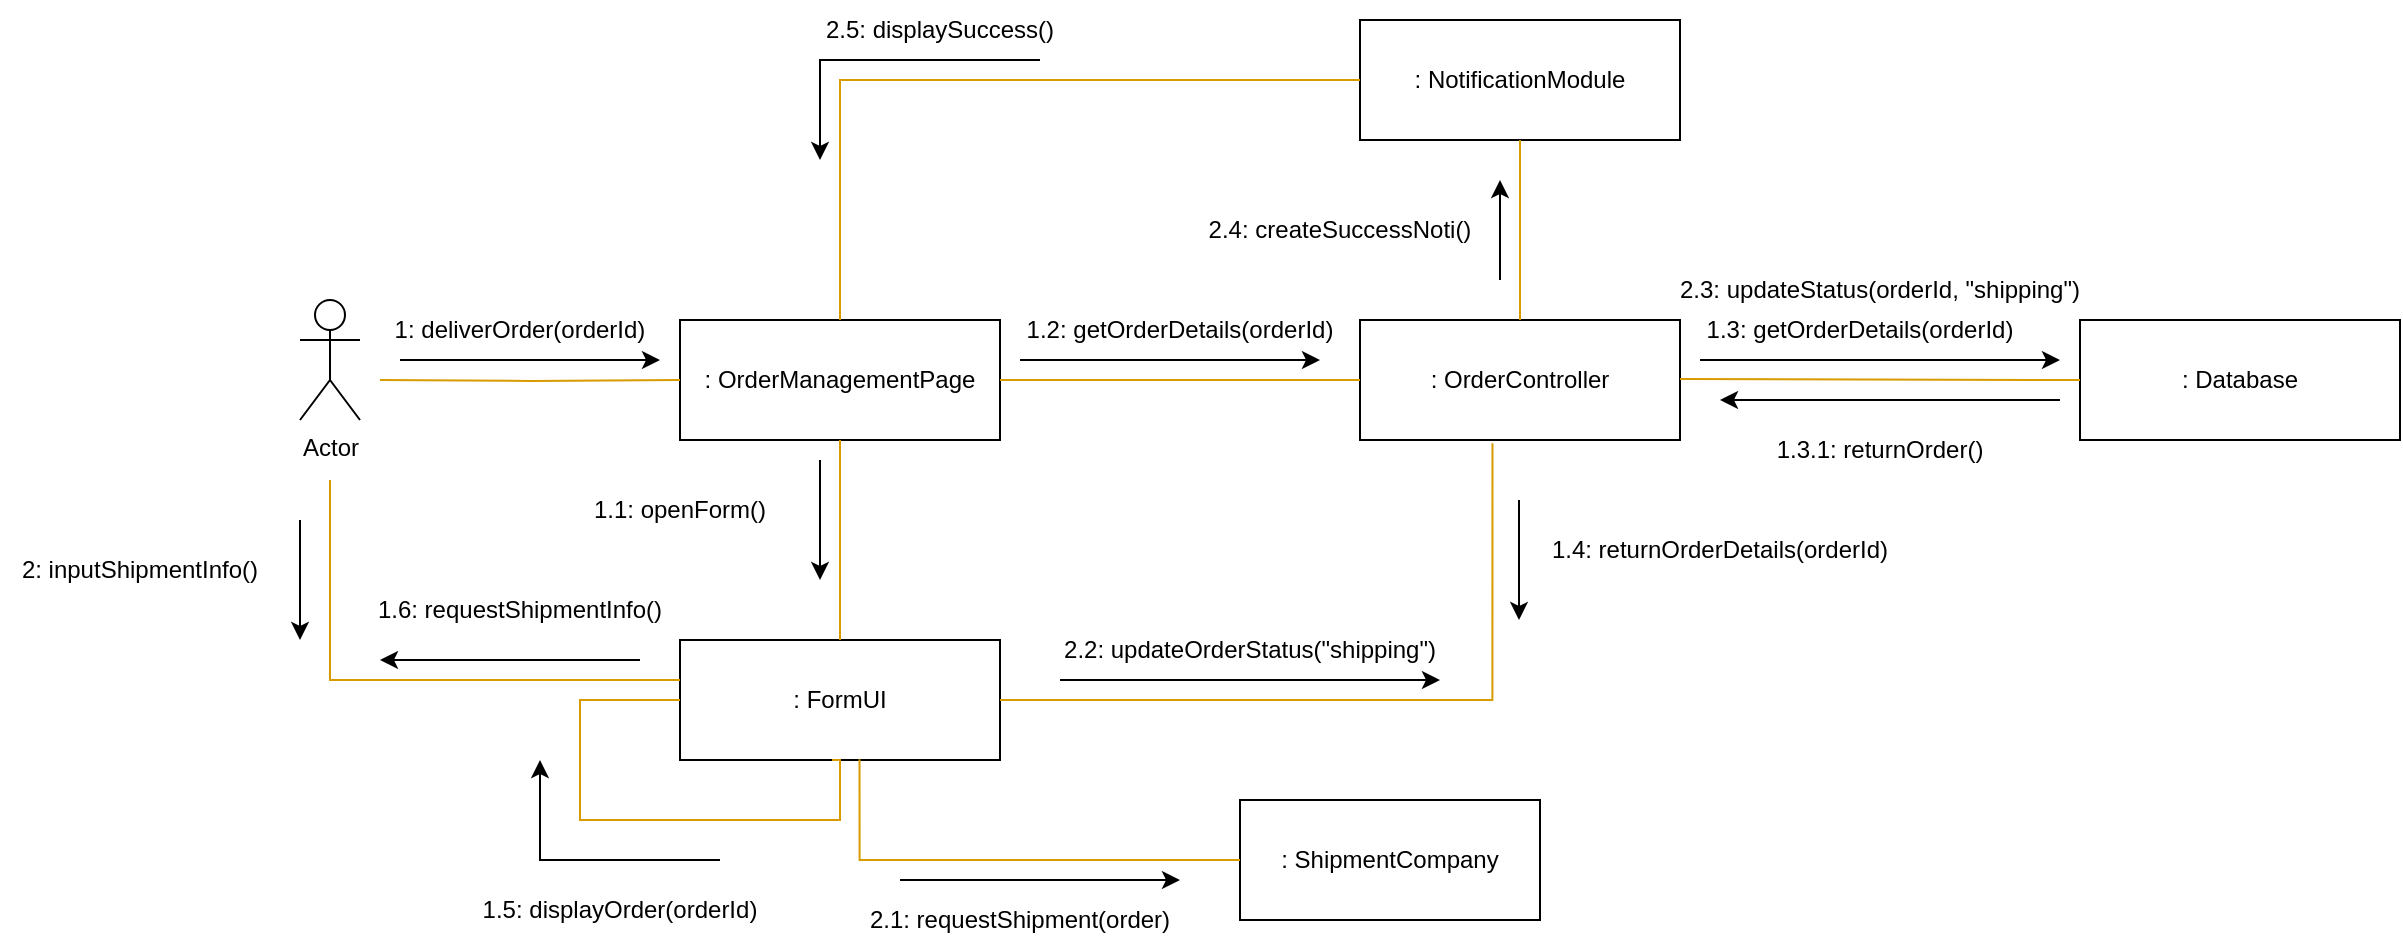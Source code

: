 <mxfile version="27.0.6">
  <diagram name="Page-1" id="KKPPtuwhtIUw5sBMRgaq">
    <mxGraphModel dx="2062" dy="543" grid="1" gridSize="10" guides="1" tooltips="1" connect="1" arrows="1" fold="1" page="1" pageScale="1" pageWidth="850" pageHeight="1100" math="0" shadow="0">
      <root>
        <mxCell id="0" />
        <mxCell id="1" parent="0" />
        <mxCell id="krazYXLyubEMnXtPNlQG-1" value="Actor" style="shape=umlActor;verticalLabelPosition=bottom;verticalAlign=top;html=1;outlineConnect=0;" vertex="1" parent="1">
          <mxGeometry x="90" y="240" width="30" height="60" as="geometry" />
        </mxCell>
        <mxCell id="krazYXLyubEMnXtPNlQG-2" value=": OrderManagementPage" style="rounded=0;whiteSpace=wrap;html=1;" vertex="1" parent="1">
          <mxGeometry x="280" y="250" width="160" height="60" as="geometry" />
        </mxCell>
        <mxCell id="krazYXLyubEMnXtPNlQG-3" value=": FormUI" style="rounded=0;whiteSpace=wrap;html=1;" vertex="1" parent="1">
          <mxGeometry x="280" y="410" width="160" height="60" as="geometry" />
        </mxCell>
        <mxCell id="krazYXLyubEMnXtPNlQG-4" value=": OrderController" style="rounded=0;whiteSpace=wrap;html=1;" vertex="1" parent="1">
          <mxGeometry x="620" y="250" width="160" height="60" as="geometry" />
        </mxCell>
        <mxCell id="krazYXLyubEMnXtPNlQG-5" value=": Database" style="rounded=0;whiteSpace=wrap;html=1;" vertex="1" parent="1">
          <mxGeometry x="980" y="250" width="160" height="60" as="geometry" />
        </mxCell>
        <mxCell id="krazYXLyubEMnXtPNlQG-6" value=": ShipmentCompany" style="rounded=0;whiteSpace=wrap;html=1;" vertex="1" parent="1">
          <mxGeometry x="560" y="490" width="150" height="60" as="geometry" />
        </mxCell>
        <mxCell id="krazYXLyubEMnXtPNlQG-7" style="edgeStyle=orthogonalEdgeStyle;rounded=0;orthogonalLoop=1;jettySize=auto;html=1;fontFamily=Tahoma;fontSize=14;fontColor=#000066;endArrow=none;endFill=0;fillColor=#ffe6cc;strokeColor=#d79b00;entryX=0;entryY=0.5;entryDx=0;entryDy=0;" edge="1" parent="1" target="krazYXLyubEMnXtPNlQG-2">
          <mxGeometry relative="1" as="geometry">
            <mxPoint x="130" y="280" as="sourcePoint" />
            <mxPoint x="260" y="279.5" as="targetPoint" />
            <Array as="points" />
          </mxGeometry>
        </mxCell>
        <mxCell id="krazYXLyubEMnXtPNlQG-8" value="" style="endArrow=classic;html=1;rounded=0;" edge="1" parent="1">
          <mxGeometry width="50" height="50" relative="1" as="geometry">
            <mxPoint x="140" y="270" as="sourcePoint" />
            <mxPoint x="270" y="270" as="targetPoint" />
          </mxGeometry>
        </mxCell>
        <mxCell id="krazYXLyubEMnXtPNlQG-9" value="1: deliverOrder(orderId)" style="text;html=1;align=center;verticalAlign=middle;whiteSpace=wrap;rounded=0;" vertex="1" parent="1">
          <mxGeometry x="130" y="240" width="140" height="30" as="geometry" />
        </mxCell>
        <mxCell id="krazYXLyubEMnXtPNlQG-10" value="" style="endArrow=classic;html=1;rounded=0;" edge="1" parent="1">
          <mxGeometry width="50" height="50" relative="1" as="geometry">
            <mxPoint x="450" y="270" as="sourcePoint" />
            <mxPoint x="600" y="270" as="targetPoint" />
            <Array as="points" />
          </mxGeometry>
        </mxCell>
        <mxCell id="krazYXLyubEMnXtPNlQG-11" style="edgeStyle=orthogonalEdgeStyle;rounded=0;orthogonalLoop=1;jettySize=auto;html=1;fontFamily=Tahoma;fontSize=14;fontColor=#000066;endArrow=none;endFill=0;fillColor=#ffe6cc;strokeColor=#d79b00;exitX=1;exitY=0.5;exitDx=0;exitDy=0;entryX=0;entryY=0.5;entryDx=0;entryDy=0;" edge="1" parent="1" source="krazYXLyubEMnXtPNlQG-2" target="krazYXLyubEMnXtPNlQG-4">
          <mxGeometry relative="1" as="geometry">
            <mxPoint x="490" y="280" as="sourcePoint" />
            <mxPoint x="580" y="280" as="targetPoint" />
            <Array as="points" />
          </mxGeometry>
        </mxCell>
        <mxCell id="krazYXLyubEMnXtPNlQG-12" value="1.2: getOrderDetails(orderId)" style="text;html=1;align=center;verticalAlign=middle;whiteSpace=wrap;rounded=0;" vertex="1" parent="1">
          <mxGeometry x="450" y="240" width="160" height="30" as="geometry" />
        </mxCell>
        <mxCell id="krazYXLyubEMnXtPNlQG-14" style="edgeStyle=orthogonalEdgeStyle;rounded=0;orthogonalLoop=1;jettySize=auto;html=1;fontFamily=Tahoma;fontSize=14;fontColor=#000066;endArrow=none;endFill=0;fillColor=#ffe6cc;strokeColor=#d79b00;exitX=1;exitY=0.5;exitDx=0;exitDy=0;entryX=0;entryY=0.5;entryDx=0;entryDy=0;" edge="1" parent="1" target="krazYXLyubEMnXtPNlQG-5">
          <mxGeometry relative="1" as="geometry">
            <mxPoint x="780" y="279.5" as="sourcePoint" />
            <mxPoint x="950" y="280" as="targetPoint" />
            <Array as="points" />
          </mxGeometry>
        </mxCell>
        <mxCell id="krazYXLyubEMnXtPNlQG-15" value="1.3: getOrderDetails(orderId)" style="text;html=1;align=center;verticalAlign=middle;whiteSpace=wrap;rounded=0;" vertex="1" parent="1">
          <mxGeometry x="790" y="240" width="160" height="30" as="geometry" />
        </mxCell>
        <mxCell id="krazYXLyubEMnXtPNlQG-16" value="" style="endArrow=classic;html=1;rounded=0;" edge="1" parent="1">
          <mxGeometry width="50" height="50" relative="1" as="geometry">
            <mxPoint x="790" y="270" as="sourcePoint" />
            <mxPoint x="970" y="270" as="targetPoint" />
          </mxGeometry>
        </mxCell>
        <mxCell id="krazYXLyubEMnXtPNlQG-18" value="" style="endArrow=classic;html=1;rounded=0;" edge="1" parent="1">
          <mxGeometry width="50" height="50" relative="1" as="geometry">
            <mxPoint x="970" y="290" as="sourcePoint" />
            <mxPoint x="800" y="290" as="targetPoint" />
          </mxGeometry>
        </mxCell>
        <mxCell id="krazYXLyubEMnXtPNlQG-19" value="1.3.1: returnOrder()" style="text;html=1;align=center;verticalAlign=middle;whiteSpace=wrap;rounded=0;" vertex="1" parent="1">
          <mxGeometry x="810" y="300" width="140" height="30" as="geometry" />
        </mxCell>
        <mxCell id="krazYXLyubEMnXtPNlQG-20" style="edgeStyle=orthogonalEdgeStyle;rounded=0;orthogonalLoop=1;jettySize=auto;html=1;fontFamily=Tahoma;fontSize=14;fontColor=#000066;endArrow=none;endFill=0;fillColor=#ffe6cc;strokeColor=#d79b00;entryX=0.414;entryY=1.027;entryDx=0;entryDy=0;entryPerimeter=0;exitX=1;exitY=0.5;exitDx=0;exitDy=0;" edge="1" parent="1" source="krazYXLyubEMnXtPNlQG-3" target="krazYXLyubEMnXtPNlQG-4">
          <mxGeometry relative="1" as="geometry">
            <mxPoint x="500" y="390" as="sourcePoint" />
            <mxPoint x="650" y="390" as="targetPoint" />
            <Array as="points">
              <mxPoint x="686" y="440" />
            </Array>
          </mxGeometry>
        </mxCell>
        <mxCell id="krazYXLyubEMnXtPNlQG-21" value="" style="endArrow=classic;html=1;rounded=0;" edge="1" parent="1">
          <mxGeometry width="50" height="50" relative="1" as="geometry">
            <mxPoint x="350" y="320" as="sourcePoint" />
            <mxPoint x="350" y="380" as="targetPoint" />
          </mxGeometry>
        </mxCell>
        <mxCell id="krazYXLyubEMnXtPNlQG-22" style="edgeStyle=orthogonalEdgeStyle;rounded=0;orthogonalLoop=1;jettySize=auto;html=1;fontFamily=Tahoma;fontSize=14;fontColor=#000066;endArrow=none;endFill=0;fillColor=#ffe6cc;strokeColor=#d79b00;exitX=0.5;exitY=1;exitDx=0;exitDy=0;entryX=0.5;entryY=0;entryDx=0;entryDy=0;" edge="1" parent="1" source="krazYXLyubEMnXtPNlQG-2" target="krazYXLyubEMnXtPNlQG-3">
          <mxGeometry relative="1" as="geometry">
            <mxPoint x="360" y="360" as="sourcePoint" />
            <mxPoint x="540" y="360" as="targetPoint" />
            <Array as="points">
              <mxPoint x="360" y="410" />
            </Array>
          </mxGeometry>
        </mxCell>
        <mxCell id="krazYXLyubEMnXtPNlQG-24" value="" style="endArrow=classic;html=1;rounded=0;" edge="1" parent="1">
          <mxGeometry width="50" height="50" relative="1" as="geometry">
            <mxPoint x="699.5" y="340" as="sourcePoint" />
            <mxPoint x="699.5" y="400" as="targetPoint" />
          </mxGeometry>
        </mxCell>
        <mxCell id="krazYXLyubEMnXtPNlQG-25" value="1.4: returnOrderDetails(orderId)" style="text;html=1;align=center;verticalAlign=middle;whiteSpace=wrap;rounded=0;" vertex="1" parent="1">
          <mxGeometry x="710" y="350" width="180" height="30" as="geometry" />
        </mxCell>
        <mxCell id="krazYXLyubEMnXtPNlQG-26" value="1.1: openForm()" style="text;html=1;align=center;verticalAlign=middle;whiteSpace=wrap;rounded=0;" vertex="1" parent="1">
          <mxGeometry x="210" y="330" width="140" height="30" as="geometry" />
        </mxCell>
        <mxCell id="krazYXLyubEMnXtPNlQG-27" style="edgeStyle=orthogonalEdgeStyle;rounded=0;orthogonalLoop=1;jettySize=auto;html=1;fontFamily=Tahoma;fontSize=14;fontColor=#000066;endArrow=none;endFill=0;fillColor=#ffe6cc;strokeColor=#d79b00;entryX=0.414;entryY=1.027;entryDx=0;entryDy=0;entryPerimeter=0;exitX=0;exitY=0.5;exitDx=0;exitDy=0;" edge="1" parent="1" source="krazYXLyubEMnXtPNlQG-3">
          <mxGeometry relative="1" as="geometry">
            <mxPoint x="230" y="440" as="sourcePoint" />
            <mxPoint x="356" y="470" as="targetPoint" />
            <Array as="points">
              <mxPoint x="230" y="440" />
              <mxPoint x="230" y="500" />
              <mxPoint x="360" y="500" />
              <mxPoint x="360" y="470" />
            </Array>
          </mxGeometry>
        </mxCell>
        <mxCell id="krazYXLyubEMnXtPNlQG-28" value="" style="endArrow=classic;html=1;rounded=0;" edge="1" parent="1">
          <mxGeometry width="50" height="50" relative="1" as="geometry">
            <mxPoint x="300" y="520" as="sourcePoint" />
            <mxPoint x="210" y="470" as="targetPoint" />
            <Array as="points">
              <mxPoint x="210" y="520" />
            </Array>
          </mxGeometry>
        </mxCell>
        <mxCell id="krazYXLyubEMnXtPNlQG-29" value="1.5: displayOrder(orderId)" style="text;html=1;align=center;verticalAlign=middle;whiteSpace=wrap;rounded=0;" vertex="1" parent="1">
          <mxGeometry x="180" y="530" width="140" height="30" as="geometry" />
        </mxCell>
        <mxCell id="krazYXLyubEMnXtPNlQG-30" style="edgeStyle=orthogonalEdgeStyle;rounded=0;orthogonalLoop=1;jettySize=auto;html=1;fontFamily=Tahoma;fontSize=14;fontColor=#000066;endArrow=none;endFill=0;fillColor=#ffe6cc;strokeColor=#d79b00;" edge="1" parent="1">
          <mxGeometry relative="1" as="geometry">
            <mxPoint x="105" y="330" as="sourcePoint" />
            <mxPoint x="280" y="430" as="targetPoint" />
            <Array as="points">
              <mxPoint x="105" y="430" />
              <mxPoint x="280" y="430" />
            </Array>
          </mxGeometry>
        </mxCell>
        <mxCell id="krazYXLyubEMnXtPNlQG-31" value="1.6: requestShipmentInfo()" style="text;html=1;align=center;verticalAlign=middle;whiteSpace=wrap;rounded=0;" vertex="1" parent="1">
          <mxGeometry x="120" y="380" width="160" height="30" as="geometry" />
        </mxCell>
        <mxCell id="krazYXLyubEMnXtPNlQG-32" value="" style="endArrow=classic;html=1;rounded=0;" edge="1" parent="1">
          <mxGeometry width="50" height="50" relative="1" as="geometry">
            <mxPoint x="260" y="420" as="sourcePoint" />
            <mxPoint x="130" y="420" as="targetPoint" />
          </mxGeometry>
        </mxCell>
        <mxCell id="krazYXLyubEMnXtPNlQG-33" value="" style="endArrow=classic;html=1;rounded=0;" edge="1" parent="1">
          <mxGeometry width="50" height="50" relative="1" as="geometry">
            <mxPoint x="90" y="350" as="sourcePoint" />
            <mxPoint x="90" y="410" as="targetPoint" />
          </mxGeometry>
        </mxCell>
        <mxCell id="krazYXLyubEMnXtPNlQG-34" value="2: inputShipmentInfo()" style="text;html=1;align=center;verticalAlign=middle;whiteSpace=wrap;rounded=0;" vertex="1" parent="1">
          <mxGeometry x="-60" y="360" width="140" height="30" as="geometry" />
        </mxCell>
        <mxCell id="krazYXLyubEMnXtPNlQG-35" style="edgeStyle=orthogonalEdgeStyle;rounded=0;orthogonalLoop=1;jettySize=auto;html=1;fontFamily=Tahoma;fontSize=14;fontColor=#000066;endArrow=none;endFill=0;fillColor=#ffe6cc;strokeColor=#d79b00;entryX=0;entryY=0.5;entryDx=0;entryDy=0;exitX=0.561;exitY=0.994;exitDx=0;exitDy=0;exitPerimeter=0;" edge="1" parent="1" source="krazYXLyubEMnXtPNlQG-3" target="krazYXLyubEMnXtPNlQG-6">
          <mxGeometry relative="1" as="geometry">
            <mxPoint x="410" y="500" as="sourcePoint" />
            <mxPoint x="486" y="530" as="targetPoint" />
            <Array as="points">
              <mxPoint x="370" y="520" />
            </Array>
          </mxGeometry>
        </mxCell>
        <mxCell id="krazYXLyubEMnXtPNlQG-37" value="2.1: requestShipment(order)" style="text;html=1;align=center;verticalAlign=middle;whiteSpace=wrap;rounded=0;" vertex="1" parent="1">
          <mxGeometry x="370" y="535" width="160" height="30" as="geometry" />
        </mxCell>
        <mxCell id="krazYXLyubEMnXtPNlQG-38" value="2.2: updateOrderStatus(&quot;shipping&quot;)" style="text;html=1;align=center;verticalAlign=middle;whiteSpace=wrap;rounded=0;" vertex="1" parent="1">
          <mxGeometry x="470" y="400" width="190" height="30" as="geometry" />
        </mxCell>
        <mxCell id="krazYXLyubEMnXtPNlQG-40" value="" style="endArrow=classic;html=1;rounded=0;" edge="1" parent="1">
          <mxGeometry width="50" height="50" relative="1" as="geometry">
            <mxPoint x="390" y="530" as="sourcePoint" />
            <mxPoint x="530" y="530" as="targetPoint" />
          </mxGeometry>
        </mxCell>
        <mxCell id="krazYXLyubEMnXtPNlQG-41" value="" style="endArrow=classic;html=1;rounded=0;entryX=1;entryY=1;entryDx=0;entryDy=0;" edge="1" parent="1" target="krazYXLyubEMnXtPNlQG-38">
          <mxGeometry width="50" height="50" relative="1" as="geometry">
            <mxPoint x="470" y="430" as="sourcePoint" />
            <mxPoint x="610" y="430" as="targetPoint" />
          </mxGeometry>
        </mxCell>
        <mxCell id="krazYXLyubEMnXtPNlQG-42" value="2.3: updateStatus(orderId, &quot;shipping&quot;)" style="text;html=1;align=center;verticalAlign=middle;whiteSpace=wrap;rounded=0;" vertex="1" parent="1">
          <mxGeometry x="775" y="220" width="210" height="30" as="geometry" />
        </mxCell>
        <mxCell id="krazYXLyubEMnXtPNlQG-43" value=": NotificationModule" style="rounded=0;whiteSpace=wrap;html=1;" vertex="1" parent="1">
          <mxGeometry x="620" y="100" width="160" height="60" as="geometry" />
        </mxCell>
        <mxCell id="krazYXLyubEMnXtPNlQG-44" value="" style="endArrow=classic;html=1;rounded=0;" edge="1" parent="1">
          <mxGeometry width="50" height="50" relative="1" as="geometry">
            <mxPoint x="690" y="230" as="sourcePoint" />
            <mxPoint x="690" y="180" as="targetPoint" />
          </mxGeometry>
        </mxCell>
        <mxCell id="krazYXLyubEMnXtPNlQG-45" style="edgeStyle=orthogonalEdgeStyle;rounded=0;orthogonalLoop=1;jettySize=auto;html=1;fontFamily=Tahoma;fontSize=14;fontColor=#000066;endArrow=none;endFill=0;fillColor=#ffe6cc;strokeColor=#d79b00;exitX=0.5;exitY=0;exitDx=0;exitDy=0;entryX=0.5;entryY=1;entryDx=0;entryDy=0;" edge="1" parent="1" source="krazYXLyubEMnXtPNlQG-4" target="krazYXLyubEMnXtPNlQG-43">
          <mxGeometry relative="1" as="geometry">
            <mxPoint x="680" y="210" as="sourcePoint" />
            <mxPoint x="860" y="210" as="targetPoint" />
            <Array as="points" />
          </mxGeometry>
        </mxCell>
        <mxCell id="krazYXLyubEMnXtPNlQG-46" value="2.4: createSuccessNoti()" style="text;html=1;align=center;verticalAlign=middle;whiteSpace=wrap;rounded=0;" vertex="1" parent="1">
          <mxGeometry x="530" y="190" width="160" height="30" as="geometry" />
        </mxCell>
        <mxCell id="krazYXLyubEMnXtPNlQG-47" style="edgeStyle=orthogonalEdgeStyle;rounded=0;orthogonalLoop=1;jettySize=auto;html=1;fontFamily=Tahoma;fontSize=14;fontColor=#000066;endArrow=none;endFill=0;fillColor=#ffe6cc;strokeColor=#d79b00;exitX=0;exitY=0.5;exitDx=0;exitDy=0;entryX=0.5;entryY=0;entryDx=0;entryDy=0;" edge="1" parent="1" source="krazYXLyubEMnXtPNlQG-43" target="krazYXLyubEMnXtPNlQG-2">
          <mxGeometry relative="1" as="geometry">
            <mxPoint x="400" y="110" as="sourcePoint" />
            <mxPoint x="400" y="210" as="targetPoint" />
            <Array as="points">
              <mxPoint x="360" y="130" />
            </Array>
          </mxGeometry>
        </mxCell>
        <mxCell id="krazYXLyubEMnXtPNlQG-49" value="" style="endArrow=classic;html=1;rounded=0;" edge="1" parent="1">
          <mxGeometry width="50" height="50" relative="1" as="geometry">
            <mxPoint x="460" y="120" as="sourcePoint" />
            <mxPoint x="350" y="170" as="targetPoint" />
            <Array as="points">
              <mxPoint x="350" y="120" />
            </Array>
          </mxGeometry>
        </mxCell>
        <mxCell id="krazYXLyubEMnXtPNlQG-50" value="2.5: displaySuccess()" style="text;html=1;align=center;verticalAlign=middle;whiteSpace=wrap;rounded=0;" vertex="1" parent="1">
          <mxGeometry x="330" y="90" width="160" height="30" as="geometry" />
        </mxCell>
      </root>
    </mxGraphModel>
  </diagram>
</mxfile>
